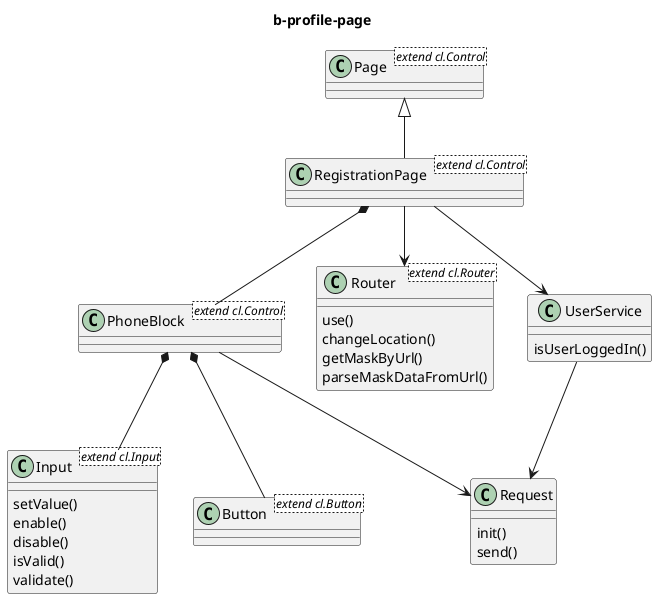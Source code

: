 @startuml
title b-profile-page

Page <|-- RegistrationPage

RegistrationPage *-- PhoneBlock

RegistrationPage --> Router
RegistrationPage --> UserService

PhoneBlock --> Request
PhoneBlock *-- Input
PhoneBlock *-- Button

UserService --> Request


class Input <extend cl.Input> {
    setValue()
    enable()
    disable()
    isValid()
    validate()
}

class Router <extend cl.Router> {
    use()
    changeLocation()
    getMaskByUrl()
    parseMaskDataFromUrl()
}

class Request {
    init()
    send()
}

class UserService {
    isUserLoggedIn()
}

class Page  <extend cl.Control>
class PhoneBlock <extend cl.Control>
class RegistrationPage <extend cl.Control>
class Button <extend cl.Button>
@enduml